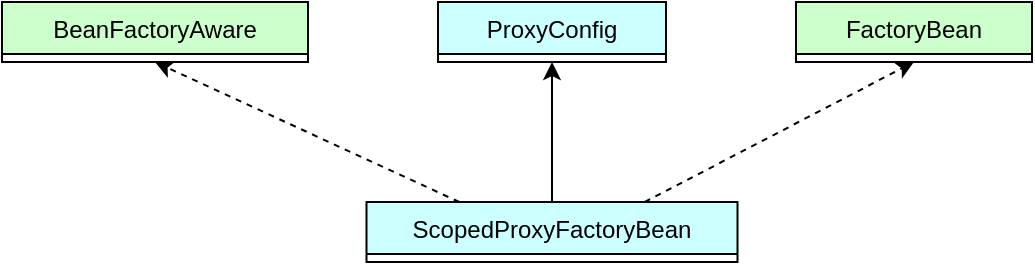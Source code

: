 <mxfile version="20.5.3" type="github">
  <diagram id="aS9pjdUC0Do7hMSleVWt" name="第 1 页">
    <mxGraphModel dx="1422" dy="762" grid="0" gridSize="10" guides="1" tooltips="1" connect="1" arrows="1" fold="1" page="1" pageScale="1" pageWidth="1654" pageHeight="1169" background="none" math="0" shadow="0">
      <root>
        <mxCell id="0" />
        <mxCell id="1" parent="0" />
        <mxCell id="eDFqkNTLr4-eCkODvhOK-7" value="ScopedProxyFactoryBean" style="swimlane;fontStyle=0;childLayout=stackLayout;horizontal=1;startSize=26;fillColor=#CCFFFF;horizontalStack=0;resizeParent=1;resizeParentMax=0;resizeLast=0;collapsible=1;marginBottom=0;direction=east;strokeColor=default;swimlaneLine=1;glass=0;rounded=0;shadow=0;" parent="1" vertex="1" collapsed="1">
          <mxGeometry x="628.25" y="336" width="185.5" height="30" as="geometry">
            <mxRectangle x="604" y="162" width="183" height="52" as="alternateBounds" />
          </mxGeometry>
        </mxCell>
        <mxCell id="eDFqkNTLr4-eCkODvhOK-8" value="" style="text;strokeColor=none;fillColor=#CCFFFF;align=left;verticalAlign=top;spacingLeft=4;spacingRight=4;overflow=hidden;rotatable=0;points=[[0,0.5],[1,0.5]];portConstraint=eastwest;" parent="eDFqkNTLr4-eCkODvhOK-7" vertex="1">
          <mxGeometry y="26" width="183" height="26" as="geometry" />
        </mxCell>
        <mxCell id="hXy3NdqEf34I_91X7ZeJ-1" value="BeanFactoryAware" style="swimlane;fontStyle=0;childLayout=stackLayout;horizontal=1;startSize=26;fillColor=#CCFFCC;horizontalStack=0;resizeParent=1;resizeParentMax=0;resizeLast=0;collapsible=1;marginBottom=0;direction=east;strokeColor=default;swimlaneLine=1;glass=0;rounded=0;shadow=0;" parent="1" vertex="1" collapsed="1">
          <mxGeometry x="446" y="236" width="153" height="30" as="geometry">
            <mxRectangle x="604" y="162" width="183" height="52" as="alternateBounds" />
          </mxGeometry>
        </mxCell>
        <mxCell id="hXy3NdqEf34I_91X7ZeJ-2" value="" style="text;strokeColor=none;fillColor=#CCFFFF;align=left;verticalAlign=top;spacingLeft=4;spacingRight=4;overflow=hidden;rotatable=0;points=[[0,0.5],[1,0.5]];portConstraint=eastwest;" parent="hXy3NdqEf34I_91X7ZeJ-1" vertex="1">
          <mxGeometry y="26" width="183" height="26" as="geometry" />
        </mxCell>
        <mxCell id="wNAdpklrS9d615-t5TXD-1" value="ProxyConfig" style="swimlane;fontStyle=0;childLayout=stackLayout;horizontal=1;startSize=26;fillColor=#CCFFFF;horizontalStack=0;resizeParent=1;resizeParentMax=0;resizeLast=0;collapsible=1;marginBottom=0;direction=east;strokeColor=default;swimlaneLine=1;glass=0;rounded=0;shadow=0;" parent="1" vertex="1" collapsed="1">
          <mxGeometry x="664" y="236" width="114" height="30" as="geometry">
            <mxRectangle x="604" y="162" width="183" height="52" as="alternateBounds" />
          </mxGeometry>
        </mxCell>
        <mxCell id="wNAdpklrS9d615-t5TXD-2" value="" style="text;strokeColor=none;fillColor=#CCFFFF;align=left;verticalAlign=top;spacingLeft=4;spacingRight=4;overflow=hidden;rotatable=0;points=[[0,0.5],[1,0.5]];portConstraint=eastwest;" parent="wNAdpklrS9d615-t5TXD-1" vertex="1">
          <mxGeometry y="26" width="183" height="26" as="geometry" />
        </mxCell>
        <mxCell id="wNAdpklrS9d615-t5TXD-3" value="" style="endArrow=classic;html=1;rounded=0;dashed=1;entryX=0.5;entryY=1;entryDx=0;entryDy=0;exitX=0.75;exitY=0;exitDx=0;exitDy=0;" parent="1" source="eDFqkNTLr4-eCkODvhOK-7" target="_8-sS3wb2jRG907nonTN-1" edge="1">
          <mxGeometry width="50" height="50" relative="1" as="geometry">
            <mxPoint x="227" y="368" as="sourcePoint" />
            <mxPoint x="205" y="183" as="targetPoint" />
          </mxGeometry>
        </mxCell>
        <mxCell id="_8-sS3wb2jRG907nonTN-1" value="FactoryBean" style="swimlane;fontStyle=0;childLayout=stackLayout;horizontal=1;startSize=26;fillColor=#CCFFCC;horizontalStack=0;resizeParent=1;resizeParentMax=0;resizeLast=0;collapsible=1;marginBottom=0;direction=east;strokeColor=default;swimlaneLine=1;glass=0;rounded=0;shadow=0;" parent="1" vertex="1" collapsed="1">
          <mxGeometry x="843" y="236" width="118" height="30" as="geometry">
            <mxRectangle x="604" y="162" width="183" height="52" as="alternateBounds" />
          </mxGeometry>
        </mxCell>
        <mxCell id="_8-sS3wb2jRG907nonTN-2" value="" style="text;strokeColor=none;fillColor=#CCFFFF;align=left;verticalAlign=top;spacingLeft=4;spacingRight=4;overflow=hidden;rotatable=0;points=[[0,0.5],[1,0.5]];portConstraint=eastwest;" parent="_8-sS3wb2jRG907nonTN-1" vertex="1">
          <mxGeometry y="26" width="183" height="26" as="geometry" />
        </mxCell>
        <mxCell id="_8-sS3wb2jRG907nonTN-3" value="" style="endArrow=classic;html=1;rounded=0;entryX=0.5;entryY=1;entryDx=0;entryDy=0;exitX=0.5;exitY=0;exitDx=0;exitDy=0;" parent="1" source="eDFqkNTLr4-eCkODvhOK-7" target="wNAdpklrS9d615-t5TXD-1" edge="1">
          <mxGeometry width="50" height="50" relative="1" as="geometry">
            <mxPoint x="237" y="378" as="sourcePoint" />
            <mxPoint x="215" y="193" as="targetPoint" />
          </mxGeometry>
        </mxCell>
        <mxCell id="_8-sS3wb2jRG907nonTN-4" value="" style="endArrow=classic;html=1;rounded=0;dashed=1;entryX=0.5;entryY=1;entryDx=0;entryDy=0;exitX=0.25;exitY=0;exitDx=0;exitDy=0;" parent="1" source="eDFqkNTLr4-eCkODvhOK-7" target="hXy3NdqEf34I_91X7ZeJ-1" edge="1">
          <mxGeometry width="50" height="50" relative="1" as="geometry">
            <mxPoint x="247" y="388" as="sourcePoint" />
            <mxPoint x="225" y="203" as="targetPoint" />
          </mxGeometry>
        </mxCell>
      </root>
    </mxGraphModel>
  </diagram>
</mxfile>
